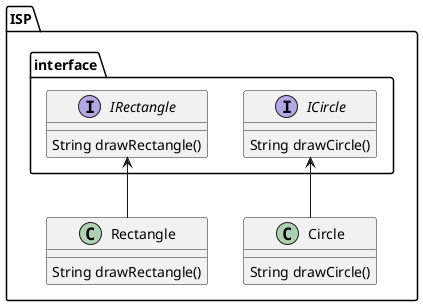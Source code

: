 @startuml ISP
  package ISP {
    package interface {
      interface IRectangle {
        String drawRectangle()
      }

      interface ICircle {
        String drawCircle()
      }
    }

    class Circle {
      String drawCircle()
    }

    class Rectangle{
      String drawRectangle()
    }

    ICircle <-- Circle
    IRectangle <-- Rectangle
  }
@enduml